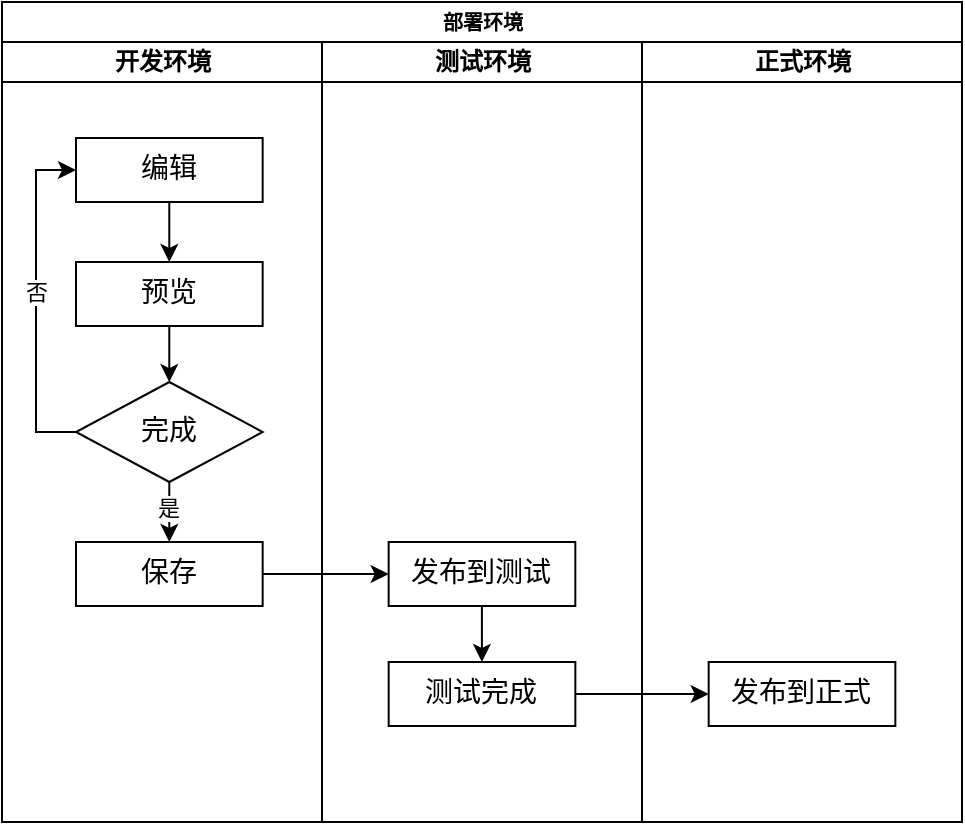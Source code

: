 <mxfile version="24.6.4" type="github">
  <diagram name="Page-1" id="74e2e168-ea6b-b213-b513-2b3c1d86103e">
    <mxGraphModel dx="1155" dy="633" grid="1" gridSize="10" guides="1" tooltips="1" connect="1" arrows="1" fold="1" page="1" pageScale="1" pageWidth="850" pageHeight="1100" background="none" math="0" shadow="0">
      <root>
        <mxCell id="0" />
        <mxCell id="1" parent="0" />
        <mxCell id="77e6c97f196da883-1" value="&lt;font style=&quot;font-size: 10px;&quot;&gt;部署环境&lt;/font&gt;" style="swimlane;html=1;childLayout=stackLayout;startSize=20;rounded=0;shadow=0;labelBackgroundColor=none;strokeWidth=1;fontFamily=Verdana;fontSize=8;align=center;" parent="1" vertex="1">
          <mxGeometry x="70" y="40" width="480" height="410" as="geometry">
            <mxRectangle x="70" y="40" width="70" height="20" as="alternateBounds" />
          </mxGeometry>
        </mxCell>
        <mxCell id="77e6c97f196da883-2" value="&lt;font style=&quot;font-size: 12px;&quot;&gt;开发环境&lt;/font&gt;" style="swimlane;html=1;startSize=20;" parent="77e6c97f196da883-1" vertex="1">
          <mxGeometry y="20" width="160" height="390" as="geometry" />
        </mxCell>
        <mxCell id="YYDFMAxgsG2Qx_cfkvnm-2" value="" style="edgeStyle=orthogonalEdgeStyle;rounded=0;orthogonalLoop=1;jettySize=auto;html=1;" edge="1" parent="77e6c97f196da883-2" source="77e6c97f196da883-8" target="YYDFMAxgsG2Qx_cfkvnm-1">
          <mxGeometry relative="1" as="geometry" />
        </mxCell>
        <mxCell id="77e6c97f196da883-8" value="&lt;font style=&quot;font-size: 14px;&quot;&gt;编辑&lt;/font&gt;" style="rounded=0;whiteSpace=wrap;html=1;shadow=0;labelBackgroundColor=none;strokeWidth=1;fontFamily=Verdana;fontSize=8;align=center;" parent="77e6c97f196da883-2" vertex="1">
          <mxGeometry x="37" y="48" width="93.33" height="32" as="geometry" />
        </mxCell>
        <mxCell id="YYDFMAxgsG2Qx_cfkvnm-5" value="" style="edgeStyle=orthogonalEdgeStyle;rounded=0;orthogonalLoop=1;jettySize=auto;html=1;" edge="1" parent="77e6c97f196da883-2" source="YYDFMAxgsG2Qx_cfkvnm-1" target="77e6c97f196da883-13">
          <mxGeometry relative="1" as="geometry" />
        </mxCell>
        <mxCell id="YYDFMAxgsG2Qx_cfkvnm-1" value="&lt;font style=&quot;font-size: 14px;&quot;&gt;预览&lt;/font&gt;" style="rounded=0;whiteSpace=wrap;html=1;shadow=0;labelBackgroundColor=none;strokeWidth=1;fontFamily=Verdana;fontSize=8;align=center;glass=0;" vertex="1" parent="77e6c97f196da883-2">
          <mxGeometry x="37" y="110" width="93.33" height="32" as="geometry" />
        </mxCell>
        <mxCell id="YYDFMAxgsG2Qx_cfkvnm-7" value="" style="edgeStyle=orthogonalEdgeStyle;rounded=0;orthogonalLoop=1;jettySize=auto;html=1;entryX=0.5;entryY=0;entryDx=0;entryDy=0;" edge="1" parent="77e6c97f196da883-2" source="77e6c97f196da883-13" target="dNjiUNZJLr1TQURcCVdI-1">
          <mxGeometry relative="1" as="geometry">
            <mxPoint x="84" y="250" as="targetPoint" />
          </mxGeometry>
        </mxCell>
        <mxCell id="YYDFMAxgsG2Qx_cfkvnm-9" value="是" style="edgeLabel;html=1;align=center;verticalAlign=middle;resizable=0;points=[];" vertex="1" connectable="0" parent="YYDFMAxgsG2Qx_cfkvnm-7">
          <mxGeometry x="-0.161" y="-1" relative="1" as="geometry">
            <mxPoint as="offset" />
          </mxGeometry>
        </mxCell>
        <mxCell id="YYDFMAxgsG2Qx_cfkvnm-10" style="edgeStyle=orthogonalEdgeStyle;rounded=0;orthogonalLoop=1;jettySize=auto;html=1;exitX=0;exitY=0.5;exitDx=0;exitDy=0;entryX=0;entryY=0.5;entryDx=0;entryDy=0;" edge="1" parent="77e6c97f196da883-2" source="77e6c97f196da883-13" target="77e6c97f196da883-8">
          <mxGeometry relative="1" as="geometry" />
        </mxCell>
        <mxCell id="YYDFMAxgsG2Qx_cfkvnm-11" value="否" style="edgeLabel;html=1;align=center;verticalAlign=middle;resizable=0;points=[];" vertex="1" connectable="0" parent="YYDFMAxgsG2Qx_cfkvnm-10">
          <mxGeometry x="0.056" relative="1" as="geometry">
            <mxPoint as="offset" />
          </mxGeometry>
        </mxCell>
        <mxCell id="77e6c97f196da883-13" value="&lt;font style=&quot;font-size: 14px;&quot;&gt;完成&lt;/font&gt;" style="rhombus;whiteSpace=wrap;html=1;rounded=0;shadow=0;labelBackgroundColor=none;strokeWidth=1;fontFamily=Verdana;fontSize=8;align=center;" parent="77e6c97f196da883-2" vertex="1">
          <mxGeometry x="37" y="170" width="93.33" height="50" as="geometry" />
        </mxCell>
        <mxCell id="dNjiUNZJLr1TQURcCVdI-1" value="&lt;span style=&quot;font-size: 14px;&quot;&gt;保存&lt;/span&gt;" style="rounded=0;whiteSpace=wrap;html=1;shadow=0;labelBackgroundColor=none;strokeWidth=1;fontFamily=Verdana;fontSize=8;align=center;glass=0;" vertex="1" parent="77e6c97f196da883-2">
          <mxGeometry x="37" y="250" width="93.33" height="32" as="geometry" />
        </mxCell>
        <mxCell id="77e6c97f196da883-3" value="测试环境" style="swimlane;html=1;startSize=20;" parent="77e6c97f196da883-1" vertex="1">
          <mxGeometry x="160" y="20" width="160" height="390" as="geometry" />
        </mxCell>
        <mxCell id="dNjiUNZJLr1TQURcCVdI-5" value="" style="edgeStyle=orthogonalEdgeStyle;rounded=0;orthogonalLoop=1;jettySize=auto;html=1;" edge="1" parent="77e6c97f196da883-3" source="dNjiUNZJLr1TQURcCVdI-2" target="dNjiUNZJLr1TQURcCVdI-4">
          <mxGeometry relative="1" as="geometry" />
        </mxCell>
        <mxCell id="dNjiUNZJLr1TQURcCVdI-2" value="&lt;span style=&quot;font-size: 14px;&quot;&gt;发布到测试&lt;/span&gt;" style="rounded=0;whiteSpace=wrap;html=1;shadow=0;labelBackgroundColor=none;strokeWidth=1;fontFamily=Verdana;fontSize=8;align=center;glass=0;" vertex="1" parent="77e6c97f196da883-3">
          <mxGeometry x="33.33" y="250" width="93.33" height="32" as="geometry" />
        </mxCell>
        <mxCell id="dNjiUNZJLr1TQURcCVdI-4" value="&lt;span style=&quot;font-size: 14px;&quot;&gt;测试完成&lt;/span&gt;" style="rounded=0;whiteSpace=wrap;html=1;shadow=0;labelBackgroundColor=none;strokeWidth=1;fontFamily=Verdana;fontSize=8;align=center;glass=0;" vertex="1" parent="77e6c97f196da883-3">
          <mxGeometry x="33.34" y="310" width="93.33" height="32" as="geometry" />
        </mxCell>
        <mxCell id="77e6c97f196da883-4" value="正式环境" style="swimlane;html=1;startSize=20;" parent="77e6c97f196da883-1" vertex="1">
          <mxGeometry x="320" y="20" width="160" height="390" as="geometry" />
        </mxCell>
        <mxCell id="dNjiUNZJLr1TQURcCVdI-6" value="&lt;span style=&quot;font-size: 14px;&quot;&gt;发布到正式&lt;/span&gt;" style="rounded=0;whiteSpace=wrap;html=1;shadow=0;labelBackgroundColor=none;strokeWidth=1;fontFamily=Verdana;fontSize=8;align=center;glass=0;" vertex="1" parent="77e6c97f196da883-4">
          <mxGeometry x="33.34" y="310" width="93.33" height="32" as="geometry" />
        </mxCell>
        <mxCell id="dNjiUNZJLr1TQURcCVdI-3" value="" style="edgeStyle=orthogonalEdgeStyle;rounded=0;orthogonalLoop=1;jettySize=auto;html=1;" edge="1" parent="77e6c97f196da883-1" source="dNjiUNZJLr1TQURcCVdI-1" target="dNjiUNZJLr1TQURcCVdI-2">
          <mxGeometry relative="1" as="geometry" />
        </mxCell>
        <mxCell id="dNjiUNZJLr1TQURcCVdI-7" value="" style="edgeStyle=orthogonalEdgeStyle;rounded=0;orthogonalLoop=1;jettySize=auto;html=1;" edge="1" parent="77e6c97f196da883-1" source="dNjiUNZJLr1TQURcCVdI-4" target="dNjiUNZJLr1TQURcCVdI-6">
          <mxGeometry relative="1" as="geometry" />
        </mxCell>
      </root>
    </mxGraphModel>
  </diagram>
</mxfile>
